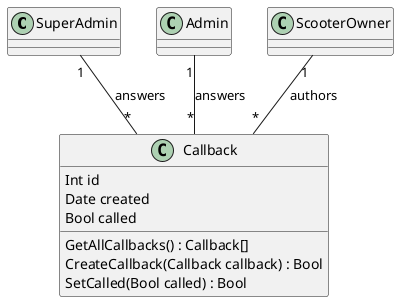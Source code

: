 @startuml callback_class_diagram
 
Class SuperAdmin{}
Class Admin{}
Class ScooterOwner{}


top to bottom direction


Class Callback{
	Int id
	Date created
	Bool called
	GetAllCallbacks() : Callback[]
	CreateCallback(Callback callback) : Bool
	SetCalled(Bool called) : Bool
}

ScooterOwner "1"--"*" Callback :authors

SuperAdmin "1"--"*" Callback :answers
Admin "1"--"*" Callback :answers


@enduml